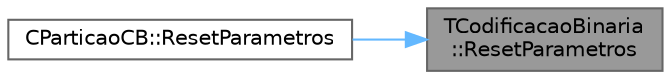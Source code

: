digraph "TCodificacaoBinaria::ResetParametros"
{
 // LATEX_PDF_SIZE
  bgcolor="transparent";
  edge [fontname=Helvetica,fontsize=10,labelfontname=Helvetica,labelfontsize=10];
  node [fontname=Helvetica,fontsize=10,shape=box,height=0.2,width=0.4];
  rankdir="RL";
  Node1 [id="Node000001",label="TCodificacaoBinaria\l::ResetParametros",height=0.2,width=0.4,color="gray40", fillcolor="grey60", style="filled", fontcolor="black",tooltip="Inicializa os parametros, indicadores e instâncias."];
  Node1 -> Node2 [id="edge1_Node000001_Node000002",dir="back",color="steelblue1",style="solid",tooltip=" "];
  Node2 [id="Node000002",label="CParticaoCB::ResetParametros",height=0.2,width=0.4,color="grey40", fillcolor="white", style="filled",URL="$classCParticaoCB.html#a41dc438c16b823fd1b20cbd61a7396ed",tooltip="Inicializa os parametros, indicadores e instâncias."];
}

